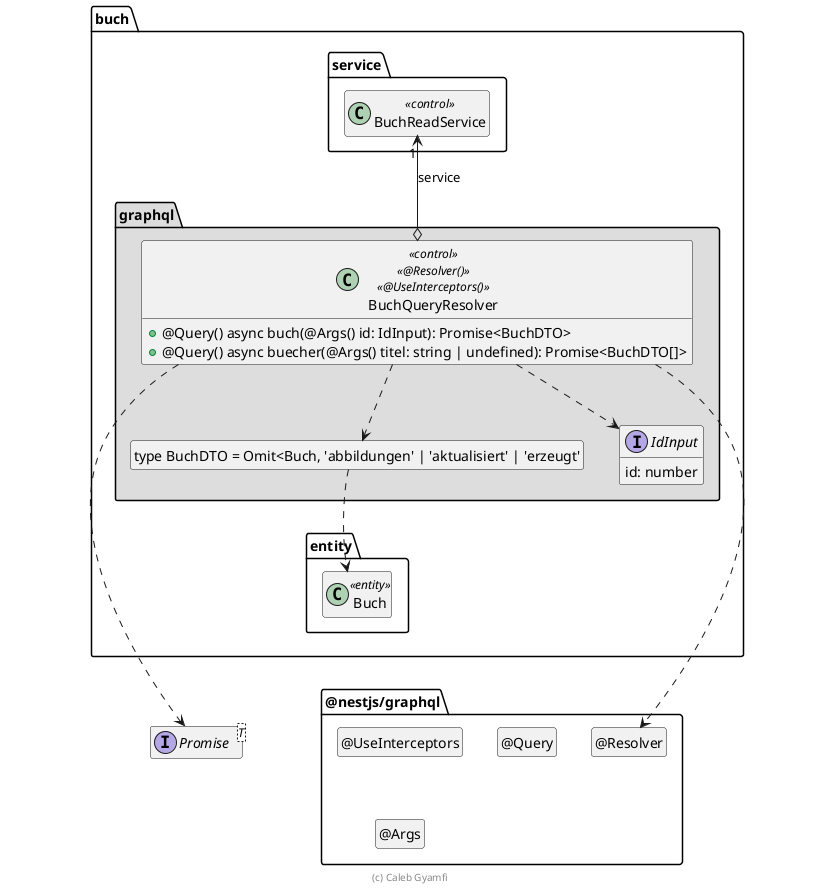 ' Copyright (C) 2019 - present Caleb Gyamfi, Hochschule Karlsruhe
'
' This program is free software: you can redistribute it and/or modify
' it under the terms of the GNU General Public License as published by
' the Free Software Foundation, either version 3 of the License, or
' (at your option) any later version.
'
' This program is distributed in the hope that it will be useful,
' but WITHOUT ANY WARRANTY; without even the implied warranty of
' MERCHANTABILITY or FITNESS FOR A PARTICULAR PURPOSE.  See the
' GNU General Public License for more details.
'
' You should have received a copy of the GNU General Public License
' along with this program.  If not, see <https://www.gnu.org/licenses/>.

' Preview durch <Alt>d

@startuml Controller-Klasse

interface Promise<T>

package @nestjs/graphql {
  class "@Resolver" as Resolver
  hide Resolver circle

  class "@UseInterceptors" as UseInterceptors
  hide UseInterceptors circle

  class "@Query" as Query
  hide Query circle

  class "@Args" as Args
  hide Args circle

  Resolver .left[hidden].> Promise
}

package buch {
  package entity {
    class Buch <<entity>>
  }

  package service {
    class BuchReadService << control >>
  }

  package graphql #DDDDDD {
    class "type BuchDTO = Omit<Buch, 'abbildungen' | 'aktualisiert' | 'erzeugt'" as BuchDTO
    hide BuchDTO circle

    interface IdInput {
        id: number
    }

    class BuchQueryResolver << control >> << @Resolver() >> << @UseInterceptors() >> {
      + @Query() async buch(@Args() id: IdInput): Promise<BuchDTO>
      + @Query() async buecher(@Args() titel: string | undefined): Promise<BuchDTO[]>
    }

    BuchQueryResolver o-up-> "1" BuchReadService : service
    BuchQueryResolver ..> BuchDTO
    BuchQueryResolver ..> IdInput
    BuchDTO ..> Buch
    BuchQueryResolver ..> Resolver

    BuchQueryResolver ..> Promise

    BuchDTO .[hidden].> Buch
    Buch .[hidden].> Promise
    BuchReadService .[hidden].> Promise
    Buch .[hidden].> Resolver
    BuchReadService .[hidden].> Resolver
  }
}

hide empty members

footer (c) Caleb Gyamfi

@enduml
